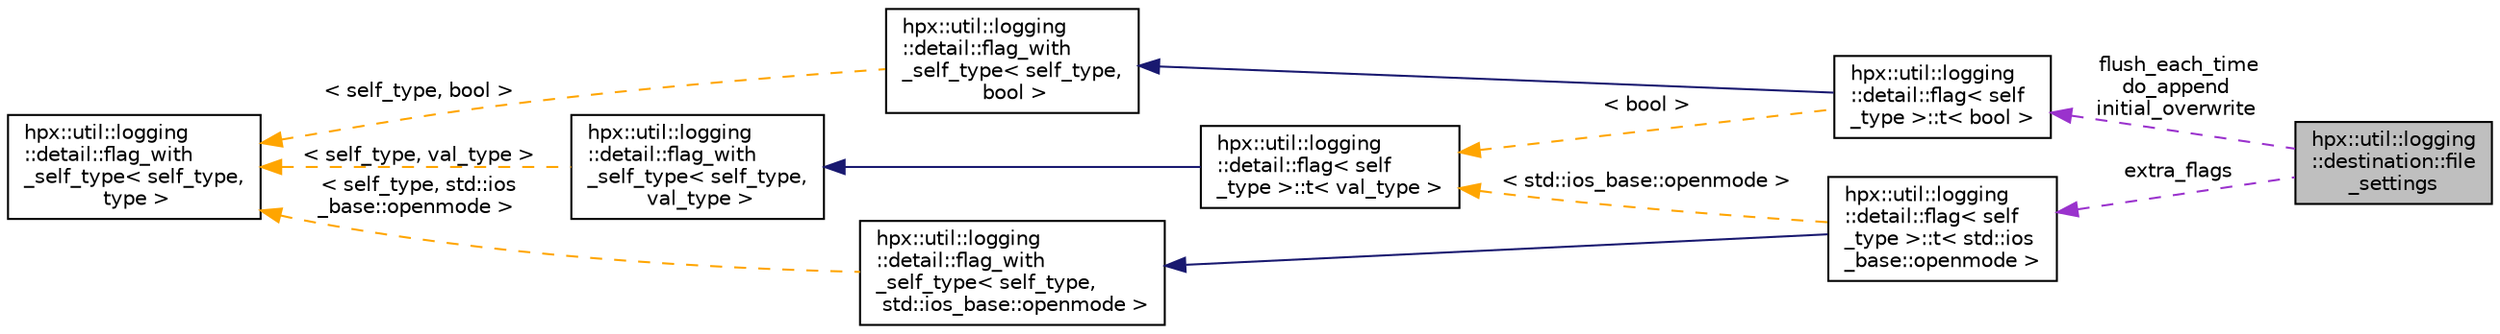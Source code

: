 digraph "hpx::util::logging::destination::file_settings"
{
  edge [fontname="Helvetica",fontsize="10",labelfontname="Helvetica",labelfontsize="10"];
  node [fontname="Helvetica",fontsize="10",shape=record];
  rankdir="LR";
  Node1 [label="hpx::util::logging\l::destination::file\l_settings",height=0.2,width=0.4,color="black", fillcolor="grey75", style="filled", fontcolor="black"];
  Node2 -> Node1 [dir="back",color="darkorchid3",fontsize="10",style="dashed",label=" flush_each_time\ndo_append\ninitial_overwrite" ,fontname="Helvetica"];
  Node2 [label="hpx::util::logging\l::detail::flag\< self\l_type \>::t\< bool \>",height=0.2,width=0.4,color="black", fillcolor="white", style="filled",URL="$dd/dfe/structhpx_1_1util_1_1logging_1_1detail_1_1flag_1_1t.html"];
  Node3 -> Node2 [dir="back",color="midnightblue",fontsize="10",style="solid",fontname="Helvetica"];
  Node3 [label="hpx::util::logging\l::detail::flag_with\l_self_type\< self_type,\l bool \>",height=0.2,width=0.4,color="black", fillcolor="white", style="filled",URL="$d2/d11/structhpx_1_1util_1_1logging_1_1detail_1_1flag__with__self__type.html"];
  Node4 -> Node3 [dir="back",color="orange",fontsize="10",style="dashed",label=" \< self_type, bool \>" ,fontname="Helvetica"];
  Node4 [label="hpx::util::logging\l::detail::flag_with\l_self_type\< self_type,\l type \>",height=0.2,width=0.4,color="black", fillcolor="white", style="filled",URL="$d2/d11/structhpx_1_1util_1_1logging_1_1detail_1_1flag__with__self__type.html"];
  Node5 -> Node2 [dir="back",color="orange",fontsize="10",style="dashed",label=" \< bool \>" ,fontname="Helvetica"];
  Node5 [label="hpx::util::logging\l::detail::flag\< self\l_type \>::t\< val_type \>",height=0.2,width=0.4,color="black", fillcolor="white", style="filled",URL="$dd/dfe/structhpx_1_1util_1_1logging_1_1detail_1_1flag_1_1t.html"];
  Node6 -> Node5 [dir="back",color="midnightblue",fontsize="10",style="solid",fontname="Helvetica"];
  Node6 [label="hpx::util::logging\l::detail::flag_with\l_self_type\< self_type,\l val_type \>",height=0.2,width=0.4,color="black", fillcolor="white", style="filled",URL="$d2/d11/structhpx_1_1util_1_1logging_1_1detail_1_1flag__with__self__type.html"];
  Node4 -> Node6 [dir="back",color="orange",fontsize="10",style="dashed",label=" \< self_type, val_type \>" ,fontname="Helvetica"];
  Node7 -> Node1 [dir="back",color="darkorchid3",fontsize="10",style="dashed",label=" extra_flags" ,fontname="Helvetica"];
  Node7 [label="hpx::util::logging\l::detail::flag\< self\l_type \>::t\< std::ios\l_base::openmode \>",height=0.2,width=0.4,color="black", fillcolor="white", style="filled",URL="$dd/dfe/structhpx_1_1util_1_1logging_1_1detail_1_1flag_1_1t.html"];
  Node8 -> Node7 [dir="back",color="midnightblue",fontsize="10",style="solid",fontname="Helvetica"];
  Node8 [label="hpx::util::logging\l::detail::flag_with\l_self_type\< self_type,\l std::ios_base::openmode \>",height=0.2,width=0.4,color="black", fillcolor="white", style="filled",URL="$d2/d11/structhpx_1_1util_1_1logging_1_1detail_1_1flag__with__self__type.html"];
  Node4 -> Node8 [dir="back",color="orange",fontsize="10",style="dashed",label=" \< self_type, std::ios\l_base::openmode \>" ,fontname="Helvetica"];
  Node5 -> Node7 [dir="back",color="orange",fontsize="10",style="dashed",label=" \< std::ios_base::openmode \>" ,fontname="Helvetica"];
}
